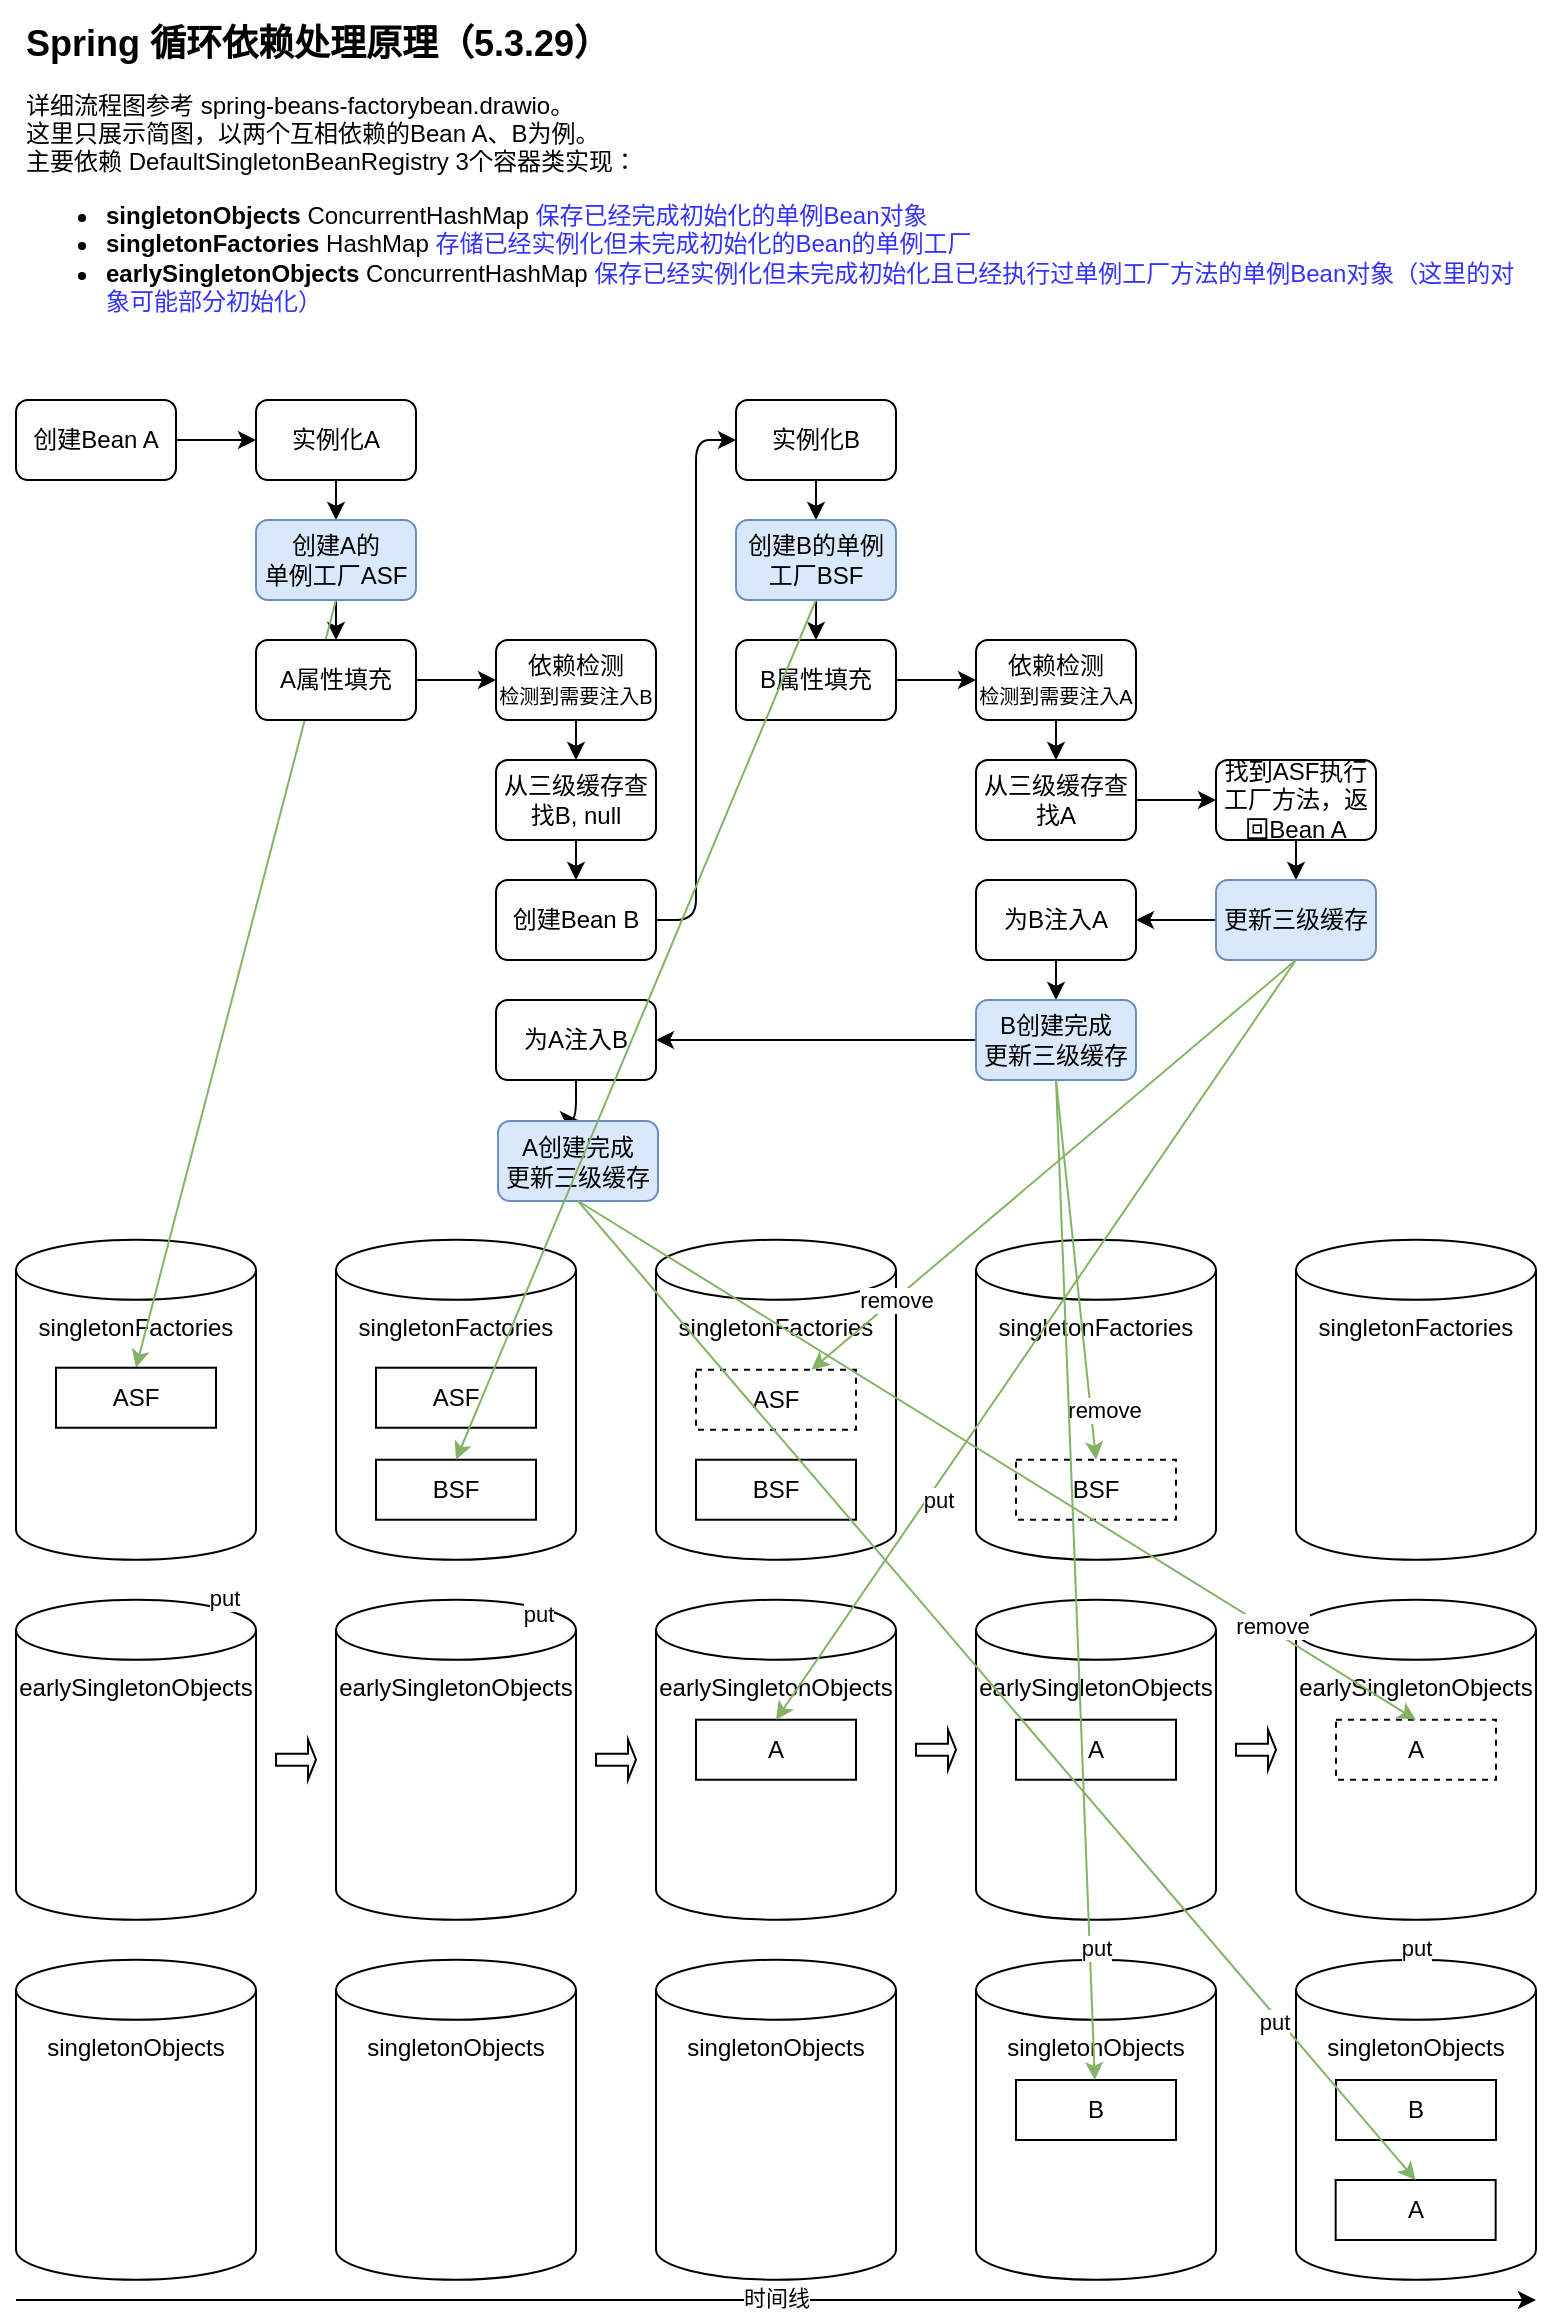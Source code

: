 <mxfile version="21.6.5" type="device" pages="2">
  <diagram name="循环依赖处理原理" id="ZA-0y_XZk4hWrc7h9rm8">
    <mxGraphModel dx="969" dy="717" grid="1" gridSize="10" guides="1" tooltips="1" connect="1" arrows="1" fold="1" page="1" pageScale="1" pageWidth="827" pageHeight="1169" math="0" shadow="0">
      <root>
        <mxCell id="0" />
        <mxCell id="1" parent="0" />
        <mxCell id="ZLpMu23OfMadZJbOaRVS-77" value="singletonFactories" style="shape=cylinder3;whiteSpace=wrap;html=1;boundedLbl=1;backgroundOutline=1;size=15;verticalAlign=top;" vertex="1" parent="1">
          <mxGeometry x="520" y="619.87" width="120" height="160" as="geometry" />
        </mxCell>
        <mxCell id="ZLpMu23OfMadZJbOaRVS-1" value="&lt;h1 style=&quot;font-size: 18px&quot;&gt;&lt;font style=&quot;font-size: 18px&quot;&gt;Spring 循环依赖处理原理（5.3.29）&lt;/font&gt;&lt;/h1&gt;&lt;div&gt;详细流程图参考 spring-beans-factorybean.drawio。&lt;/div&gt;&lt;div&gt;这里只展示简图，以两个互相依赖的Bean A、B为例。&lt;/div&gt;&lt;div&gt;主要依赖 DefaultSingletonBeanRegistry 3个容器类实现：&lt;/div&gt;&lt;div&gt;&lt;ul&gt;&lt;li&gt;&lt;b&gt;singletonObjects&lt;/b&gt;&amp;nbsp;ConcurrentHashMap&amp;nbsp;&lt;font color=&quot;#3333ff&quot;&gt;保存已经完成初始化的单例Bean对象&lt;/font&gt;&lt;br&gt;&lt;/li&gt;&lt;li&gt;&lt;b&gt;singletonFactories&lt;/b&gt; HashMap&lt;font color=&quot;#3333ff&quot;&gt;&amp;nbsp;存储已经实例化但未完成初始化的Bean的单例工厂&lt;/font&gt;&lt;br&gt;&lt;/li&gt;&lt;li&gt;&lt;b&gt;earlySingletonObjects&lt;/b&gt;&amp;nbsp;ConcurrentHashMap &lt;font color=&quot;#3333ff&quot;&gt;保存已经实例化但未完成初始化且已经执行过单例工厂方法的单例Bean对象（这里的对象可能部分初始化）&lt;/font&gt;&lt;/li&gt;&lt;/ul&gt;&lt;/div&gt;&lt;p&gt;&lt;/p&gt;" style="text;html=1;strokeColor=none;fillColor=none;spacing=5;spacingTop=-20;whiteSpace=wrap;overflow=hidden;rounded=0;" vertex="1" parent="1">
          <mxGeometry x="40" y="10" width="760" height="150" as="geometry" />
        </mxCell>
        <mxCell id="ZLpMu23OfMadZJbOaRVS-8" value="singletonObjects" style="shape=cylinder3;whiteSpace=wrap;html=1;boundedLbl=1;backgroundOutline=1;size=15;verticalAlign=top;" vertex="1" parent="1">
          <mxGeometry x="40" y="979.87" width="120" height="160" as="geometry" />
        </mxCell>
        <mxCell id="ZLpMu23OfMadZJbOaRVS-9" value="singletonFactories" style="shape=cylinder3;whiteSpace=wrap;html=1;boundedLbl=1;backgroundOutline=1;size=15;verticalAlign=top;" vertex="1" parent="1">
          <mxGeometry x="40" y="619.87" width="120" height="160" as="geometry" />
        </mxCell>
        <mxCell id="ZLpMu23OfMadZJbOaRVS-10" value="earlySingletonObjects" style="shape=cylinder3;whiteSpace=wrap;html=1;boundedLbl=1;backgroundOutline=1;size=15;verticalAlign=top;" vertex="1" parent="1">
          <mxGeometry x="40" y="799.87" width="120" height="160" as="geometry" />
        </mxCell>
        <mxCell id="ZLpMu23OfMadZJbOaRVS-13" value="" style="edgeStyle=orthogonalEdgeStyle;rounded=1;orthogonalLoop=1;jettySize=auto;html=1;" edge="1" parent="1" source="ZLpMu23OfMadZJbOaRVS-11" target="ZLpMu23OfMadZJbOaRVS-12">
          <mxGeometry relative="1" as="geometry" />
        </mxCell>
        <mxCell id="ZLpMu23OfMadZJbOaRVS-11" value="创建Bean A" style="rounded=1;whiteSpace=wrap;html=1;" vertex="1" parent="1">
          <mxGeometry x="40" y="200" width="80" height="40" as="geometry" />
        </mxCell>
        <mxCell id="ZLpMu23OfMadZJbOaRVS-15" value="" style="edgeStyle=orthogonalEdgeStyle;rounded=1;orthogonalLoop=1;jettySize=auto;html=1;" edge="1" parent="1" source="ZLpMu23OfMadZJbOaRVS-12" target="ZLpMu23OfMadZJbOaRVS-14">
          <mxGeometry relative="1" as="geometry" />
        </mxCell>
        <mxCell id="ZLpMu23OfMadZJbOaRVS-12" value="实例化A" style="rounded=1;whiteSpace=wrap;html=1;" vertex="1" parent="1">
          <mxGeometry x="160" y="200" width="80" height="40" as="geometry" />
        </mxCell>
        <mxCell id="ZLpMu23OfMadZJbOaRVS-19" value="" style="edgeStyle=orthogonalEdgeStyle;rounded=1;orthogonalLoop=1;jettySize=auto;html=1;" edge="1" parent="1" source="ZLpMu23OfMadZJbOaRVS-14" target="ZLpMu23OfMadZJbOaRVS-18">
          <mxGeometry relative="1" as="geometry" />
        </mxCell>
        <mxCell id="ZLpMu23OfMadZJbOaRVS-47" style="rounded=1;orthogonalLoop=1;jettySize=auto;html=1;exitX=0.5;exitY=1;exitDx=0;exitDy=0;entryX=0.5;entryY=0;entryDx=0;entryDy=0;fillColor=#d5e8d4;strokeColor=#82b366;" edge="1" parent="1" source="ZLpMu23OfMadZJbOaRVS-14" target="ZLpMu23OfMadZJbOaRVS-17">
          <mxGeometry relative="1" as="geometry" />
        </mxCell>
        <mxCell id="ZLpMu23OfMadZJbOaRVS-69" value="put" style="edgeLabel;html=1;align=center;verticalAlign=middle;resizable=0;points=[];" vertex="1" connectable="0" parent="ZLpMu23OfMadZJbOaRVS-47">
          <mxGeometry x="-0.647" relative="1" as="geometry">
            <mxPoint x="-39" y="431" as="offset" />
          </mxGeometry>
        </mxCell>
        <mxCell id="ZLpMu23OfMadZJbOaRVS-14" value="创建A的&lt;br&gt;单例工厂ASF" style="rounded=1;whiteSpace=wrap;html=1;fillColor=#dae8fc;strokeColor=#6c8ebf;" vertex="1" parent="1">
          <mxGeometry x="160" y="260" width="80" height="40" as="geometry" />
        </mxCell>
        <mxCell id="ZLpMu23OfMadZJbOaRVS-17" value="ASF" style="rounded=0;whiteSpace=wrap;html=1;" vertex="1" parent="1">
          <mxGeometry x="60" y="683.87" width="80" height="30" as="geometry" />
        </mxCell>
        <mxCell id="ZLpMu23OfMadZJbOaRVS-21" style="edgeStyle=orthogonalEdgeStyle;rounded=1;orthogonalLoop=1;jettySize=auto;html=1;exitX=1;exitY=0.5;exitDx=0;exitDy=0;" edge="1" parent="1" source="ZLpMu23OfMadZJbOaRVS-18" target="ZLpMu23OfMadZJbOaRVS-20">
          <mxGeometry relative="1" as="geometry" />
        </mxCell>
        <mxCell id="ZLpMu23OfMadZJbOaRVS-18" value="A属性填充" style="rounded=1;whiteSpace=wrap;html=1;" vertex="1" parent="1">
          <mxGeometry x="160" y="320" width="80" height="40" as="geometry" />
        </mxCell>
        <mxCell id="ZLpMu23OfMadZJbOaRVS-39" style="edgeStyle=orthogonalEdgeStyle;rounded=1;orthogonalLoop=1;jettySize=auto;html=1;exitX=0.5;exitY=1;exitDx=0;exitDy=0;entryX=0.5;entryY=0;entryDx=0;entryDy=0;" edge="1" parent="1" source="ZLpMu23OfMadZJbOaRVS-20" target="ZLpMu23OfMadZJbOaRVS-38">
          <mxGeometry relative="1" as="geometry" />
        </mxCell>
        <mxCell id="ZLpMu23OfMadZJbOaRVS-20" value="依赖检测&lt;br&gt;&lt;font style=&quot;font-size: 10px;&quot;&gt;检测到需要注入B&lt;/font&gt;" style="rounded=1;whiteSpace=wrap;html=1;" vertex="1" parent="1">
          <mxGeometry x="280" y="320" width="80" height="40" as="geometry" />
        </mxCell>
        <mxCell id="ZLpMu23OfMadZJbOaRVS-31" style="edgeStyle=orthogonalEdgeStyle;rounded=1;orthogonalLoop=1;jettySize=auto;html=1;exitX=1;exitY=0.5;exitDx=0;exitDy=0;" edge="1" parent="1" source="ZLpMu23OfMadZJbOaRVS-22" target="ZLpMu23OfMadZJbOaRVS-27">
          <mxGeometry relative="1" as="geometry">
            <Array as="points">
              <mxPoint x="380" y="460" />
              <mxPoint x="380" y="220" />
            </Array>
          </mxGeometry>
        </mxCell>
        <mxCell id="ZLpMu23OfMadZJbOaRVS-22" value="创建Bean B" style="rounded=1;whiteSpace=wrap;html=1;" vertex="1" parent="1">
          <mxGeometry x="280" y="440" width="80" height="40" as="geometry" />
        </mxCell>
        <mxCell id="ZLpMu23OfMadZJbOaRVS-98" style="edgeStyle=orthogonalEdgeStyle;rounded=1;orthogonalLoop=1;jettySize=auto;html=1;exitX=0.5;exitY=1;exitDx=0;exitDy=0;" edge="1" parent="1" source="ZLpMu23OfMadZJbOaRVS-24" target="ZLpMu23OfMadZJbOaRVS-91">
          <mxGeometry relative="1" as="geometry" />
        </mxCell>
        <mxCell id="ZLpMu23OfMadZJbOaRVS-24" value="为A注入B" style="rounded=1;whiteSpace=wrap;html=1;" vertex="1" parent="1">
          <mxGeometry x="280" y="500" width="80" height="40" as="geometry" />
        </mxCell>
        <mxCell id="ZLpMu23OfMadZJbOaRVS-26" value="" style="edgeStyle=orthogonalEdgeStyle;rounded=1;orthogonalLoop=1;jettySize=auto;html=1;" edge="1" parent="1" source="ZLpMu23OfMadZJbOaRVS-27" target="ZLpMu23OfMadZJbOaRVS-29">
          <mxGeometry relative="1" as="geometry" />
        </mxCell>
        <mxCell id="ZLpMu23OfMadZJbOaRVS-27" value="实例化B" style="rounded=1;whiteSpace=wrap;html=1;" vertex="1" parent="1">
          <mxGeometry x="400" y="200" width="80" height="40" as="geometry" />
        </mxCell>
        <mxCell id="ZLpMu23OfMadZJbOaRVS-28" value="" style="edgeStyle=orthogonalEdgeStyle;rounded=1;orthogonalLoop=1;jettySize=auto;html=1;" edge="1" parent="1" source="ZLpMu23OfMadZJbOaRVS-29" target="ZLpMu23OfMadZJbOaRVS-30">
          <mxGeometry relative="1" as="geometry" />
        </mxCell>
        <mxCell id="ZLpMu23OfMadZJbOaRVS-29" value="创建B的单例工厂BSF" style="rounded=1;whiteSpace=wrap;html=1;fillColor=#dae8fc;strokeColor=#6c8ebf;" vertex="1" parent="1">
          <mxGeometry x="400" y="260" width="80" height="40" as="geometry" />
        </mxCell>
        <mxCell id="ZLpMu23OfMadZJbOaRVS-37" style="edgeStyle=orthogonalEdgeStyle;rounded=1;orthogonalLoop=1;jettySize=auto;html=1;exitX=1;exitY=0.5;exitDx=0;exitDy=0;" edge="1" parent="1" source="ZLpMu23OfMadZJbOaRVS-30" target="ZLpMu23OfMadZJbOaRVS-33">
          <mxGeometry relative="1" as="geometry" />
        </mxCell>
        <mxCell id="ZLpMu23OfMadZJbOaRVS-30" value="B属性填充" style="rounded=1;whiteSpace=wrap;html=1;" vertex="1" parent="1">
          <mxGeometry x="400" y="320" width="80" height="40" as="geometry" />
        </mxCell>
        <mxCell id="ZLpMu23OfMadZJbOaRVS-32" value="" style="edgeStyle=orthogonalEdgeStyle;rounded=1;orthogonalLoop=1;jettySize=auto;html=1;" edge="1" parent="1" source="ZLpMu23OfMadZJbOaRVS-33" target="ZLpMu23OfMadZJbOaRVS-35">
          <mxGeometry relative="1" as="geometry" />
        </mxCell>
        <mxCell id="ZLpMu23OfMadZJbOaRVS-33" value="依赖检测&lt;br&gt;&lt;font style=&quot;font-size: 10px;&quot;&gt;检测到需要注入A&lt;/font&gt;" style="rounded=1;whiteSpace=wrap;html=1;" vertex="1" parent="1">
          <mxGeometry x="520" y="320" width="80" height="40" as="geometry" />
        </mxCell>
        <mxCell id="ZLpMu23OfMadZJbOaRVS-62" value="" style="edgeStyle=orthogonalEdgeStyle;rounded=1;orthogonalLoop=1;jettySize=auto;html=1;" edge="1" parent="1" source="ZLpMu23OfMadZJbOaRVS-35" target="ZLpMu23OfMadZJbOaRVS-61">
          <mxGeometry relative="1" as="geometry" />
        </mxCell>
        <mxCell id="ZLpMu23OfMadZJbOaRVS-35" value="从三级缓存查找A" style="rounded=1;whiteSpace=wrap;html=1;" vertex="1" parent="1">
          <mxGeometry x="520" y="380" width="80" height="40" as="geometry" />
        </mxCell>
        <mxCell id="ZLpMu23OfMadZJbOaRVS-75" value="" style="edgeStyle=orthogonalEdgeStyle;rounded=1;orthogonalLoop=1;jettySize=auto;html=1;" edge="1" parent="1" source="ZLpMu23OfMadZJbOaRVS-36" target="ZLpMu23OfMadZJbOaRVS-74">
          <mxGeometry relative="1" as="geometry" />
        </mxCell>
        <mxCell id="ZLpMu23OfMadZJbOaRVS-36" value="为B注入A" style="rounded=1;whiteSpace=wrap;html=1;" vertex="1" parent="1">
          <mxGeometry x="520" y="440" width="80" height="40" as="geometry" />
        </mxCell>
        <mxCell id="ZLpMu23OfMadZJbOaRVS-40" style="edgeStyle=orthogonalEdgeStyle;rounded=1;orthogonalLoop=1;jettySize=auto;html=1;exitX=0.5;exitY=1;exitDx=0;exitDy=0;" edge="1" parent="1" source="ZLpMu23OfMadZJbOaRVS-38" target="ZLpMu23OfMadZJbOaRVS-22">
          <mxGeometry relative="1" as="geometry" />
        </mxCell>
        <mxCell id="ZLpMu23OfMadZJbOaRVS-38" value="从三级缓存查找B, null" style="rounded=1;whiteSpace=wrap;html=1;" vertex="1" parent="1">
          <mxGeometry x="280" y="380" width="80" height="40" as="geometry" />
        </mxCell>
        <mxCell id="ZLpMu23OfMadZJbOaRVS-48" value="singletonObjects" style="shape=cylinder3;whiteSpace=wrap;html=1;boundedLbl=1;backgroundOutline=1;size=15;verticalAlign=top;" vertex="1" parent="1">
          <mxGeometry x="200" y="979.87" width="120" height="160" as="geometry" />
        </mxCell>
        <mxCell id="ZLpMu23OfMadZJbOaRVS-49" value="singletonFactories" style="shape=cylinder3;whiteSpace=wrap;html=1;boundedLbl=1;backgroundOutline=1;size=15;verticalAlign=top;" vertex="1" parent="1">
          <mxGeometry x="200" y="619.87" width="120" height="160" as="geometry" />
        </mxCell>
        <mxCell id="ZLpMu23OfMadZJbOaRVS-50" value="earlySingletonObjects" style="shape=cylinder3;whiteSpace=wrap;html=1;boundedLbl=1;backgroundOutline=1;size=15;verticalAlign=top;" vertex="1" parent="1">
          <mxGeometry x="200" y="799.87" width="120" height="160" as="geometry" />
        </mxCell>
        <mxCell id="ZLpMu23OfMadZJbOaRVS-51" value="ASF" style="rounded=0;whiteSpace=wrap;html=1;" vertex="1" parent="1">
          <mxGeometry x="220" y="683.87" width="80" height="30" as="geometry" />
        </mxCell>
        <mxCell id="ZLpMu23OfMadZJbOaRVS-52" value="BSF" style="rounded=0;whiteSpace=wrap;html=1;" vertex="1" parent="1">
          <mxGeometry x="220" y="729.87" width="80" height="30" as="geometry" />
        </mxCell>
        <mxCell id="ZLpMu23OfMadZJbOaRVS-54" value="singletonObjects" style="shape=cylinder3;whiteSpace=wrap;html=1;boundedLbl=1;backgroundOutline=1;size=15;verticalAlign=top;" vertex="1" parent="1">
          <mxGeometry x="360" y="979.87" width="120" height="160" as="geometry" />
        </mxCell>
        <mxCell id="ZLpMu23OfMadZJbOaRVS-55" value="singletonFactories" style="shape=cylinder3;whiteSpace=wrap;html=1;boundedLbl=1;backgroundOutline=1;size=15;verticalAlign=top;" vertex="1" parent="1">
          <mxGeometry x="360" y="619.87" width="120" height="160" as="geometry" />
        </mxCell>
        <mxCell id="ZLpMu23OfMadZJbOaRVS-56" value="earlySingletonObjects" style="shape=cylinder3;whiteSpace=wrap;html=1;boundedLbl=1;backgroundOutline=1;size=15;verticalAlign=top;" vertex="1" parent="1">
          <mxGeometry x="360" y="799.87" width="120" height="160" as="geometry" />
        </mxCell>
        <mxCell id="ZLpMu23OfMadZJbOaRVS-58" value="BSF" style="rounded=0;whiteSpace=wrap;html=1;" vertex="1" parent="1">
          <mxGeometry x="380" y="729.87" width="80" height="30" as="geometry" />
        </mxCell>
        <mxCell id="ZLpMu23OfMadZJbOaRVS-59" value="A" style="rounded=0;whiteSpace=wrap;html=1;" vertex="1" parent="1">
          <mxGeometry x="380" y="859.87" width="80" height="30" as="geometry" />
        </mxCell>
        <mxCell id="ZLpMu23OfMadZJbOaRVS-64" value="" style="edgeStyle=orthogonalEdgeStyle;rounded=1;orthogonalLoop=1;jettySize=auto;html=1;" edge="1" parent="1" source="ZLpMu23OfMadZJbOaRVS-61" target="ZLpMu23OfMadZJbOaRVS-63">
          <mxGeometry relative="1" as="geometry" />
        </mxCell>
        <mxCell id="ZLpMu23OfMadZJbOaRVS-61" value="找到ASF执行工厂方法，返回Bean A" style="rounded=1;whiteSpace=wrap;html=1;" vertex="1" parent="1">
          <mxGeometry x="640" y="380" width="80" height="40" as="geometry" />
        </mxCell>
        <mxCell id="ZLpMu23OfMadZJbOaRVS-68" style="rounded=1;orthogonalLoop=1;jettySize=auto;html=1;exitX=0.5;exitY=1;exitDx=0;exitDy=0;fillColor=#d5e8d4;strokeColor=#82b366;" edge="1" parent="1" source="ZLpMu23OfMadZJbOaRVS-63" target="ZLpMu23OfMadZJbOaRVS-67">
          <mxGeometry relative="1" as="geometry" />
        </mxCell>
        <mxCell id="ZLpMu23OfMadZJbOaRVS-71" value="remove" style="edgeLabel;html=1;align=center;verticalAlign=middle;resizable=0;points=[];" vertex="1" connectable="0" parent="ZLpMu23OfMadZJbOaRVS-68">
          <mxGeometry x="0.631" y="-1" relative="1" as="geometry">
            <mxPoint x="-2" y="4" as="offset" />
          </mxGeometry>
        </mxCell>
        <mxCell id="ZLpMu23OfMadZJbOaRVS-73" style="edgeStyle=orthogonalEdgeStyle;rounded=1;orthogonalLoop=1;jettySize=auto;html=1;exitX=0;exitY=0.5;exitDx=0;exitDy=0;entryX=1;entryY=0.5;entryDx=0;entryDy=0;" edge="1" parent="1" source="ZLpMu23OfMadZJbOaRVS-63" target="ZLpMu23OfMadZJbOaRVS-36">
          <mxGeometry relative="1" as="geometry" />
        </mxCell>
        <mxCell id="ZLpMu23OfMadZJbOaRVS-63" value="更新三级缓存" style="rounded=1;whiteSpace=wrap;html=1;fillColor=#dae8fc;strokeColor=#6c8ebf;" vertex="1" parent="1">
          <mxGeometry x="640" y="440" width="80" height="40" as="geometry" />
        </mxCell>
        <mxCell id="ZLpMu23OfMadZJbOaRVS-67" value="ASF" style="rounded=0;whiteSpace=wrap;html=1;dashed=1;" vertex="1" parent="1">
          <mxGeometry x="380" y="684.87" width="80" height="30" as="geometry" />
        </mxCell>
        <mxCell id="ZLpMu23OfMadZJbOaRVS-87" style="rounded=1;orthogonalLoop=1;jettySize=auto;html=1;exitX=0.5;exitY=1;exitDx=0;exitDy=0;entryX=0.5;entryY=0;entryDx=0;entryDy=0;fillColor=#d5e8d4;strokeColor=#82b366;" edge="1" parent="1" source="ZLpMu23OfMadZJbOaRVS-74" target="ZLpMu23OfMadZJbOaRVS-79">
          <mxGeometry relative="1" as="geometry" />
        </mxCell>
        <mxCell id="ZLpMu23OfMadZJbOaRVS-89" value="remove" style="edgeLabel;html=1;align=center;verticalAlign=middle;resizable=0;points=[];" vertex="1" connectable="0" parent="ZLpMu23OfMadZJbOaRVS-87">
          <mxGeometry x="0.745" y="6" relative="1" as="geometry">
            <mxPoint as="offset" />
          </mxGeometry>
        </mxCell>
        <mxCell id="ZLpMu23OfMadZJbOaRVS-90" style="edgeStyle=orthogonalEdgeStyle;rounded=1;orthogonalLoop=1;jettySize=auto;html=1;exitX=0;exitY=0.5;exitDx=0;exitDy=0;entryX=1;entryY=0.5;entryDx=0;entryDy=0;" edge="1" parent="1" source="ZLpMu23OfMadZJbOaRVS-74" target="ZLpMu23OfMadZJbOaRVS-24">
          <mxGeometry relative="1" as="geometry" />
        </mxCell>
        <mxCell id="ZLpMu23OfMadZJbOaRVS-74" value="B创建完成&lt;br&gt;更新三级缓存" style="rounded=1;whiteSpace=wrap;html=1;fillColor=#dae8fc;strokeColor=#6c8ebf;" vertex="1" parent="1">
          <mxGeometry x="520" y="500" width="80" height="40" as="geometry" />
        </mxCell>
        <mxCell id="ZLpMu23OfMadZJbOaRVS-76" value="singletonObjects" style="shape=cylinder3;whiteSpace=wrap;html=1;boundedLbl=1;backgroundOutline=1;size=15;verticalAlign=top;" vertex="1" parent="1">
          <mxGeometry x="520" y="979.87" width="120" height="160" as="geometry" />
        </mxCell>
        <mxCell id="ZLpMu23OfMadZJbOaRVS-78" value="earlySingletonObjects" style="shape=cylinder3;whiteSpace=wrap;html=1;boundedLbl=1;backgroundOutline=1;size=15;verticalAlign=top;" vertex="1" parent="1">
          <mxGeometry x="520" y="799.87" width="120" height="160" as="geometry" />
        </mxCell>
        <mxCell id="ZLpMu23OfMadZJbOaRVS-79" value="BSF" style="rounded=0;whiteSpace=wrap;html=1;dashed=1;" vertex="1" parent="1">
          <mxGeometry x="540" y="729.87" width="80" height="30" as="geometry" />
        </mxCell>
        <mxCell id="ZLpMu23OfMadZJbOaRVS-80" value="A" style="rounded=0;whiteSpace=wrap;html=1;" vertex="1" parent="1">
          <mxGeometry x="540" y="859.87" width="80" height="30" as="geometry" />
        </mxCell>
        <mxCell id="ZLpMu23OfMadZJbOaRVS-66" style="rounded=1;orthogonalLoop=1;jettySize=auto;html=1;exitX=0.5;exitY=1;exitDx=0;exitDy=0;entryX=0.5;entryY=0;entryDx=0;entryDy=0;fillColor=#d5e8d4;strokeColor=#82b366;" edge="1" parent="1" source="ZLpMu23OfMadZJbOaRVS-63" target="ZLpMu23OfMadZJbOaRVS-59">
          <mxGeometry relative="1" as="geometry" />
        </mxCell>
        <mxCell id="ZLpMu23OfMadZJbOaRVS-72" value="put" style="edgeLabel;html=1;align=center;verticalAlign=middle;resizable=0;points=[];" vertex="1" connectable="0" parent="ZLpMu23OfMadZJbOaRVS-66">
          <mxGeometry x="0.176" y="2" relative="1" as="geometry">
            <mxPoint x="-28" y="45" as="offset" />
          </mxGeometry>
        </mxCell>
        <mxCell id="ZLpMu23OfMadZJbOaRVS-82" value="" style="endArrow=classic;html=1;rounded=1;" edge="1" parent="1">
          <mxGeometry width="50" height="50" relative="1" as="geometry">
            <mxPoint x="40" y="1150" as="sourcePoint" />
            <mxPoint x="800" y="1150" as="targetPoint" />
          </mxGeometry>
        </mxCell>
        <mxCell id="ZLpMu23OfMadZJbOaRVS-83" value="时间线" style="edgeLabel;html=1;align=center;verticalAlign=middle;resizable=0;points=[];" vertex="1" connectable="0" parent="ZLpMu23OfMadZJbOaRVS-82">
          <mxGeometry x="0.032" y="1" relative="1" as="geometry">
            <mxPoint x="-12" as="offset" />
          </mxGeometry>
        </mxCell>
        <mxCell id="ZLpMu23OfMadZJbOaRVS-84" value="B" style="rounded=0;whiteSpace=wrap;html=1;" vertex="1" parent="1">
          <mxGeometry x="540" y="1040" width="80" height="30" as="geometry" />
        </mxCell>
        <mxCell id="ZLpMu23OfMadZJbOaRVS-85" style="rounded=1;orthogonalLoop=1;jettySize=auto;html=1;exitX=0.5;exitY=1;exitDx=0;exitDy=0;fillColor=#d5e8d4;strokeColor=#82b366;" edge="1" parent="1" source="ZLpMu23OfMadZJbOaRVS-74" target="ZLpMu23OfMadZJbOaRVS-84">
          <mxGeometry relative="1" as="geometry" />
        </mxCell>
        <mxCell id="ZLpMu23OfMadZJbOaRVS-86" value="put" style="edgeLabel;html=1;align=center;verticalAlign=middle;resizable=0;points=[];" vertex="1" connectable="0" parent="ZLpMu23OfMadZJbOaRVS-85">
          <mxGeometry x="0.735" y="3" relative="1" as="geometry">
            <mxPoint as="offset" />
          </mxGeometry>
        </mxCell>
        <mxCell id="ZLpMu23OfMadZJbOaRVS-91" value="A创建完成&lt;br&gt;更新三级缓存" style="rounded=1;whiteSpace=wrap;html=1;fillColor=#dae8fc;strokeColor=#6c8ebf;" vertex="1" parent="1">
          <mxGeometry x="281" y="560.5" width="80" height="40" as="geometry" />
        </mxCell>
        <mxCell id="ZLpMu23OfMadZJbOaRVS-53" style="rounded=1;orthogonalLoop=1;jettySize=auto;html=1;exitX=0.5;exitY=1;exitDx=0;exitDy=0;entryX=0.5;entryY=0;entryDx=0;entryDy=0;fillColor=#d5e8d4;strokeColor=#82b366;" edge="1" parent="1" source="ZLpMu23OfMadZJbOaRVS-29" target="ZLpMu23OfMadZJbOaRVS-52">
          <mxGeometry relative="1" as="geometry" />
        </mxCell>
        <mxCell id="ZLpMu23OfMadZJbOaRVS-70" value="put" style="edgeLabel;html=1;align=center;verticalAlign=middle;resizable=0;points=[];" vertex="1" connectable="0" parent="ZLpMu23OfMadZJbOaRVS-53">
          <mxGeometry x="-0.754" y="2" relative="1" as="geometry">
            <mxPoint x="-119" y="453" as="offset" />
          </mxGeometry>
        </mxCell>
        <mxCell id="ZLpMu23OfMadZJbOaRVS-99" value="singletonFactories" style="shape=cylinder3;whiteSpace=wrap;html=1;boundedLbl=1;backgroundOutline=1;size=15;verticalAlign=top;" vertex="1" parent="1">
          <mxGeometry x="680" y="619.87" width="120" height="160" as="geometry" />
        </mxCell>
        <mxCell id="ZLpMu23OfMadZJbOaRVS-101" value="singletonObjects" style="shape=cylinder3;whiteSpace=wrap;html=1;boundedLbl=1;backgroundOutline=1;size=15;verticalAlign=top;" vertex="1" parent="1">
          <mxGeometry x="680" y="979.87" width="120" height="160" as="geometry" />
        </mxCell>
        <mxCell id="ZLpMu23OfMadZJbOaRVS-102" value="earlySingletonObjects" style="shape=cylinder3;whiteSpace=wrap;html=1;boundedLbl=1;backgroundOutline=1;size=15;verticalAlign=top;" vertex="1" parent="1">
          <mxGeometry x="680" y="799.87" width="120" height="160" as="geometry" />
        </mxCell>
        <mxCell id="ZLpMu23OfMadZJbOaRVS-104" value="A" style="rounded=0;whiteSpace=wrap;html=1;dashed=1;" vertex="1" parent="1">
          <mxGeometry x="700" y="859.87" width="80" height="30" as="geometry" />
        </mxCell>
        <mxCell id="ZLpMu23OfMadZJbOaRVS-105" value="B" style="rounded=0;whiteSpace=wrap;html=1;" vertex="1" parent="1">
          <mxGeometry x="700" y="1040" width="80" height="30" as="geometry" />
        </mxCell>
        <mxCell id="ZLpMu23OfMadZJbOaRVS-106" value="put" style="edgeLabel;html=1;align=center;verticalAlign=middle;resizable=0;points=[];" vertex="1" connectable="0" parent="1">
          <mxGeometry x="739.83" y="973.307" as="geometry" />
        </mxCell>
        <mxCell id="ZLpMu23OfMadZJbOaRVS-109" value="A" style="rounded=0;whiteSpace=wrap;html=1;" vertex="1" parent="1">
          <mxGeometry x="699.83" y="1090" width="80" height="30" as="geometry" />
        </mxCell>
        <mxCell id="ZLpMu23OfMadZJbOaRVS-107" style="rounded=1;orthogonalLoop=1;jettySize=auto;html=1;exitX=0.5;exitY=1;exitDx=0;exitDy=0;entryX=0.5;entryY=0;entryDx=0;entryDy=0;fillColor=#d5e8d4;strokeColor=#82b366;" edge="1" parent="1" source="ZLpMu23OfMadZJbOaRVS-91" target="ZLpMu23OfMadZJbOaRVS-104">
          <mxGeometry relative="1" as="geometry" />
        </mxCell>
        <mxCell id="ZLpMu23OfMadZJbOaRVS-110" value="remove" style="edgeLabel;html=1;align=center;verticalAlign=middle;resizable=0;points=[];" vertex="1" connectable="0" parent="ZLpMu23OfMadZJbOaRVS-107">
          <mxGeometry x="0.647" y="2" relative="1" as="geometry">
            <mxPoint as="offset" />
          </mxGeometry>
        </mxCell>
        <mxCell id="ZLpMu23OfMadZJbOaRVS-108" style="rounded=1;orthogonalLoop=1;jettySize=auto;html=1;exitX=0.5;exitY=1;exitDx=0;exitDy=0;entryX=0.5;entryY=0;entryDx=0;entryDy=0;fillColor=#d5e8d4;strokeColor=#82b366;" edge="1" parent="1" source="ZLpMu23OfMadZJbOaRVS-91" target="ZLpMu23OfMadZJbOaRVS-109">
          <mxGeometry relative="1" as="geometry">
            <mxPoint x="650" y="1090" as="targetPoint" />
          </mxGeometry>
        </mxCell>
        <mxCell id="ZLpMu23OfMadZJbOaRVS-111" value="put" style="edgeLabel;html=1;align=center;verticalAlign=middle;resizable=0;points=[];" vertex="1" connectable="0" parent="ZLpMu23OfMadZJbOaRVS-108">
          <mxGeometry x="0.67" y="-3" relative="1" as="geometry">
            <mxPoint as="offset" />
          </mxGeometry>
        </mxCell>
        <mxCell id="ZLpMu23OfMadZJbOaRVS-114" value="" style="shape=singleArrow;whiteSpace=wrap;html=1;" vertex="1" parent="1">
          <mxGeometry x="170" y="869.87" width="20" height="20" as="geometry" />
        </mxCell>
        <mxCell id="ZLpMu23OfMadZJbOaRVS-117" value="" style="shape=singleArrow;whiteSpace=wrap;html=1;" vertex="1" parent="1">
          <mxGeometry x="330" y="869.87" width="20" height="20" as="geometry" />
        </mxCell>
        <mxCell id="ZLpMu23OfMadZJbOaRVS-118" value="" style="shape=singleArrow;whiteSpace=wrap;html=1;" vertex="1" parent="1">
          <mxGeometry x="490" y="864.87" width="20" height="20" as="geometry" />
        </mxCell>
        <mxCell id="ZLpMu23OfMadZJbOaRVS-119" value="" style="shape=singleArrow;whiteSpace=wrap;html=1;" vertex="1" parent="1">
          <mxGeometry x="650" y="864.87" width="20" height="20" as="geometry" />
        </mxCell>
      </root>
    </mxGraphModel>
  </diagram>
  <diagram id="nMQV8Scc-EsgiqMNC-Jz" name="第 2 页">
    <mxGraphModel dx="1114" dy="824" grid="1" gridSize="10" guides="1" tooltips="1" connect="1" arrows="1" fold="1" page="1" pageScale="1" pageWidth="827" pageHeight="1169" math="0" shadow="0">
      <root>
        <mxCell id="0" />
        <mxCell id="1" parent="0" />
        <mxCell id="mX7xvzQ9VLI6VGQTNR6g-86" value="singletonFactories" style="shape=cylinder3;whiteSpace=wrap;html=1;boundedLbl=1;backgroundOutline=1;size=15;verticalAlign=top;" vertex="1" parent="1">
          <mxGeometry x="520" y="459.87" width="120" height="160" as="geometry" />
        </mxCell>
        <mxCell id="mX7xvzQ9VLI6VGQTNR6g-87" value="singletonObjects" style="shape=cylinder3;whiteSpace=wrap;html=1;boundedLbl=1;backgroundOutline=1;size=15;verticalAlign=top;" vertex="1" parent="1">
          <mxGeometry x="40" y="819.87" width="120" height="160" as="geometry" />
        </mxCell>
        <mxCell id="mX7xvzQ9VLI6VGQTNR6g-88" value="singletonFactories" style="shape=cylinder3;whiteSpace=wrap;html=1;boundedLbl=1;backgroundOutline=1;size=15;verticalAlign=top;" vertex="1" parent="1">
          <mxGeometry x="40" y="459.87" width="120" height="160" as="geometry" />
        </mxCell>
        <mxCell id="mX7xvzQ9VLI6VGQTNR6g-89" value="earlySingletonObjects" style="shape=cylinder3;whiteSpace=wrap;html=1;boundedLbl=1;backgroundOutline=1;size=15;verticalAlign=top;" vertex="1" parent="1">
          <mxGeometry x="40" y="639.87" width="120" height="160" as="geometry" />
        </mxCell>
        <mxCell id="mX7xvzQ9VLI6VGQTNR6g-90" value="" style="edgeStyle=orthogonalEdgeStyle;rounded=1;orthogonalLoop=1;jettySize=auto;html=1;" edge="1" parent="1" source="mX7xvzQ9VLI6VGQTNR6g-91" target="mX7xvzQ9VLI6VGQTNR6g-93">
          <mxGeometry relative="1" as="geometry" />
        </mxCell>
        <mxCell id="mX7xvzQ9VLI6VGQTNR6g-91" value="创建Bean A" style="rounded=1;whiteSpace=wrap;html=1;" vertex="1" parent="1">
          <mxGeometry x="40" y="40" width="80" height="40" as="geometry" />
        </mxCell>
        <mxCell id="mX7xvzQ9VLI6VGQTNR6g-92" value="" style="edgeStyle=orthogonalEdgeStyle;rounded=1;orthogonalLoop=1;jettySize=auto;html=1;" edge="1" parent="1" source="mX7xvzQ9VLI6VGQTNR6g-93" target="mX7xvzQ9VLI6VGQTNR6g-97">
          <mxGeometry relative="1" as="geometry" />
        </mxCell>
        <mxCell id="mX7xvzQ9VLI6VGQTNR6g-93" value="实例化A" style="rounded=1;whiteSpace=wrap;html=1;" vertex="1" parent="1">
          <mxGeometry x="160" y="40" width="80" height="40" as="geometry" />
        </mxCell>
        <mxCell id="mX7xvzQ9VLI6VGQTNR6g-94" value="" style="edgeStyle=orthogonalEdgeStyle;rounded=1;orthogonalLoop=1;jettySize=auto;html=1;" edge="1" parent="1" source="mX7xvzQ9VLI6VGQTNR6g-97" target="mX7xvzQ9VLI6VGQTNR6g-100">
          <mxGeometry relative="1" as="geometry" />
        </mxCell>
        <mxCell id="mX7xvzQ9VLI6VGQTNR6g-95" style="rounded=1;orthogonalLoop=1;jettySize=auto;html=1;exitX=0.5;exitY=1;exitDx=0;exitDy=0;entryX=0.5;entryY=0;entryDx=0;entryDy=0;fillColor=#d5e8d4;strokeColor=#82b366;" edge="1" parent="1" source="mX7xvzQ9VLI6VGQTNR6g-97" target="mX7xvzQ9VLI6VGQTNR6g-98">
          <mxGeometry relative="1" as="geometry" />
        </mxCell>
        <mxCell id="mX7xvzQ9VLI6VGQTNR6g-96" value="put" style="edgeLabel;html=1;align=center;verticalAlign=middle;resizable=0;points=[];" vertex="1" connectable="0" parent="mX7xvzQ9VLI6VGQTNR6g-95">
          <mxGeometry x="-0.647" relative="1" as="geometry">
            <mxPoint x="-39" y="431" as="offset" />
          </mxGeometry>
        </mxCell>
        <mxCell id="mX7xvzQ9VLI6VGQTNR6g-97" value="创建A的&lt;br&gt;单例工厂ASF" style="rounded=1;whiteSpace=wrap;html=1;fillColor=#dae8fc;strokeColor=#6c8ebf;" vertex="1" parent="1">
          <mxGeometry x="160" y="100" width="80" height="40" as="geometry" />
        </mxCell>
        <mxCell id="mX7xvzQ9VLI6VGQTNR6g-98" value="ASF" style="rounded=0;whiteSpace=wrap;html=1;" vertex="1" parent="1">
          <mxGeometry x="60" y="523.87" width="80" height="30" as="geometry" />
        </mxCell>
        <mxCell id="mX7xvzQ9VLI6VGQTNR6g-99" style="edgeStyle=orthogonalEdgeStyle;rounded=1;orthogonalLoop=1;jettySize=auto;html=1;exitX=1;exitY=0.5;exitDx=0;exitDy=0;" edge="1" parent="1" source="mX7xvzQ9VLI6VGQTNR6g-100" target="mX7xvzQ9VLI6VGQTNR6g-102">
          <mxGeometry relative="1" as="geometry" />
        </mxCell>
        <mxCell id="mX7xvzQ9VLI6VGQTNR6g-100" value="A属性填充" style="rounded=1;whiteSpace=wrap;html=1;" vertex="1" parent="1">
          <mxGeometry x="160" y="160" width="80" height="40" as="geometry" />
        </mxCell>
        <mxCell id="mX7xvzQ9VLI6VGQTNR6g-101" style="edgeStyle=orthogonalEdgeStyle;rounded=1;orthogonalLoop=1;jettySize=auto;html=1;exitX=0.5;exitY=1;exitDx=0;exitDy=0;entryX=0.5;entryY=0;entryDx=0;entryDy=0;" edge="1" parent="1" source="mX7xvzQ9VLI6VGQTNR6g-102" target="mX7xvzQ9VLI6VGQTNR6g-120">
          <mxGeometry relative="1" as="geometry" />
        </mxCell>
        <mxCell id="mX7xvzQ9VLI6VGQTNR6g-102" value="依赖检测&lt;br&gt;&lt;font style=&quot;font-size: 10px;&quot;&gt;检测到需要注入B&lt;/font&gt;" style="rounded=1;whiteSpace=wrap;html=1;" vertex="1" parent="1">
          <mxGeometry x="280" y="160" width="80" height="40" as="geometry" />
        </mxCell>
        <mxCell id="mX7xvzQ9VLI6VGQTNR6g-103" style="edgeStyle=orthogonalEdgeStyle;rounded=1;orthogonalLoop=1;jettySize=auto;html=1;exitX=1;exitY=0.5;exitDx=0;exitDy=0;" edge="1" parent="1" source="mX7xvzQ9VLI6VGQTNR6g-104" target="mX7xvzQ9VLI6VGQTNR6g-108">
          <mxGeometry relative="1" as="geometry">
            <Array as="points">
              <mxPoint x="380" y="300" />
              <mxPoint x="380" y="60" />
            </Array>
          </mxGeometry>
        </mxCell>
        <mxCell id="mX7xvzQ9VLI6VGQTNR6g-104" value="创建Bean B" style="rounded=1;whiteSpace=wrap;html=1;" vertex="1" parent="1">
          <mxGeometry x="280" y="280" width="80" height="40" as="geometry" />
        </mxCell>
        <mxCell id="mX7xvzQ9VLI6VGQTNR6g-105" style="edgeStyle=orthogonalEdgeStyle;rounded=1;orthogonalLoop=1;jettySize=auto;html=1;exitX=0.5;exitY=1;exitDx=0;exitDy=0;" edge="1" parent="1" source="mX7xvzQ9VLI6VGQTNR6g-106" target="mX7xvzQ9VLI6VGQTNR6g-153">
          <mxGeometry relative="1" as="geometry" />
        </mxCell>
        <mxCell id="mX7xvzQ9VLI6VGQTNR6g-106" value="为A注入B" style="rounded=1;whiteSpace=wrap;html=1;" vertex="1" parent="1">
          <mxGeometry x="280" y="340" width="80" height="40" as="geometry" />
        </mxCell>
        <mxCell id="mX7xvzQ9VLI6VGQTNR6g-107" value="" style="edgeStyle=orthogonalEdgeStyle;rounded=1;orthogonalLoop=1;jettySize=auto;html=1;" edge="1" parent="1" source="mX7xvzQ9VLI6VGQTNR6g-108" target="mX7xvzQ9VLI6VGQTNR6g-110">
          <mxGeometry relative="1" as="geometry" />
        </mxCell>
        <mxCell id="mX7xvzQ9VLI6VGQTNR6g-108" value="实例化B" style="rounded=1;whiteSpace=wrap;html=1;" vertex="1" parent="1">
          <mxGeometry x="400" y="40" width="80" height="40" as="geometry" />
        </mxCell>
        <mxCell id="mX7xvzQ9VLI6VGQTNR6g-109" value="" style="edgeStyle=orthogonalEdgeStyle;rounded=1;orthogonalLoop=1;jettySize=auto;html=1;" edge="1" parent="1" source="mX7xvzQ9VLI6VGQTNR6g-110" target="mX7xvzQ9VLI6VGQTNR6g-112">
          <mxGeometry relative="1" as="geometry" />
        </mxCell>
        <mxCell id="mX7xvzQ9VLI6VGQTNR6g-110" value="创建B的单例工厂BSF" style="rounded=1;whiteSpace=wrap;html=1;fillColor=#dae8fc;strokeColor=#6c8ebf;" vertex="1" parent="1">
          <mxGeometry x="400" y="100" width="80" height="40" as="geometry" />
        </mxCell>
        <mxCell id="mX7xvzQ9VLI6VGQTNR6g-111" style="edgeStyle=orthogonalEdgeStyle;rounded=1;orthogonalLoop=1;jettySize=auto;html=1;exitX=1;exitY=0.5;exitDx=0;exitDy=0;" edge="1" parent="1" source="mX7xvzQ9VLI6VGQTNR6g-112" target="mX7xvzQ9VLI6VGQTNR6g-114">
          <mxGeometry relative="1" as="geometry" />
        </mxCell>
        <mxCell id="mX7xvzQ9VLI6VGQTNR6g-112" value="B属性填充" style="rounded=1;whiteSpace=wrap;html=1;" vertex="1" parent="1">
          <mxGeometry x="400" y="160" width="80" height="40" as="geometry" />
        </mxCell>
        <mxCell id="mX7xvzQ9VLI6VGQTNR6g-113" value="" style="edgeStyle=orthogonalEdgeStyle;rounded=1;orthogonalLoop=1;jettySize=auto;html=1;" edge="1" parent="1" source="mX7xvzQ9VLI6VGQTNR6g-114" target="mX7xvzQ9VLI6VGQTNR6g-116">
          <mxGeometry relative="1" as="geometry" />
        </mxCell>
        <mxCell id="mX7xvzQ9VLI6VGQTNR6g-114" value="依赖检测&lt;br&gt;&lt;font style=&quot;font-size: 10px;&quot;&gt;检测到需要注入A&lt;/font&gt;" style="rounded=1;whiteSpace=wrap;html=1;" vertex="1" parent="1">
          <mxGeometry x="520" y="160" width="80" height="40" as="geometry" />
        </mxCell>
        <mxCell id="mX7xvzQ9VLI6VGQTNR6g-115" value="" style="edgeStyle=orthogonalEdgeStyle;rounded=1;orthogonalLoop=1;jettySize=auto;html=1;" edge="1" parent="1" source="mX7xvzQ9VLI6VGQTNR6g-116" target="mX7xvzQ9VLI6VGQTNR6g-132">
          <mxGeometry relative="1" as="geometry" />
        </mxCell>
        <mxCell id="mX7xvzQ9VLI6VGQTNR6g-116" value="从三级缓存查找A" style="rounded=1;whiteSpace=wrap;html=1;" vertex="1" parent="1">
          <mxGeometry x="520" y="220" width="80" height="40" as="geometry" />
        </mxCell>
        <mxCell id="mX7xvzQ9VLI6VGQTNR6g-117" value="" style="edgeStyle=orthogonalEdgeStyle;rounded=1;orthogonalLoop=1;jettySize=auto;html=1;" edge="1" parent="1" source="mX7xvzQ9VLI6VGQTNR6g-118" target="mX7xvzQ9VLI6VGQTNR6g-141">
          <mxGeometry relative="1" as="geometry" />
        </mxCell>
        <mxCell id="mX7xvzQ9VLI6VGQTNR6g-118" value="为B注入A" style="rounded=1;whiteSpace=wrap;html=1;" vertex="1" parent="1">
          <mxGeometry x="520" y="280" width="80" height="40" as="geometry" />
        </mxCell>
        <mxCell id="mX7xvzQ9VLI6VGQTNR6g-119" style="edgeStyle=orthogonalEdgeStyle;rounded=1;orthogonalLoop=1;jettySize=auto;html=1;exitX=0.5;exitY=1;exitDx=0;exitDy=0;" edge="1" parent="1" source="mX7xvzQ9VLI6VGQTNR6g-120" target="mX7xvzQ9VLI6VGQTNR6g-104">
          <mxGeometry relative="1" as="geometry" />
        </mxCell>
        <mxCell id="mX7xvzQ9VLI6VGQTNR6g-120" value="从三级缓存查找B, null" style="rounded=1;whiteSpace=wrap;html=1;" vertex="1" parent="1">
          <mxGeometry x="280" y="220" width="80" height="40" as="geometry" />
        </mxCell>
        <mxCell id="mX7xvzQ9VLI6VGQTNR6g-121" value="singletonObjects" style="shape=cylinder3;whiteSpace=wrap;html=1;boundedLbl=1;backgroundOutline=1;size=15;verticalAlign=top;" vertex="1" parent="1">
          <mxGeometry x="200" y="819.87" width="120" height="160" as="geometry" />
        </mxCell>
        <mxCell id="mX7xvzQ9VLI6VGQTNR6g-122" value="singletonFactories" style="shape=cylinder3;whiteSpace=wrap;html=1;boundedLbl=1;backgroundOutline=1;size=15;verticalAlign=top;" vertex="1" parent="1">
          <mxGeometry x="200" y="459.87" width="120" height="160" as="geometry" />
        </mxCell>
        <mxCell id="mX7xvzQ9VLI6VGQTNR6g-123" value="earlySingletonObjects" style="shape=cylinder3;whiteSpace=wrap;html=1;boundedLbl=1;backgroundOutline=1;size=15;verticalAlign=top;" vertex="1" parent="1">
          <mxGeometry x="200" y="639.87" width="120" height="160" as="geometry" />
        </mxCell>
        <mxCell id="mX7xvzQ9VLI6VGQTNR6g-124" value="ASF" style="rounded=0;whiteSpace=wrap;html=1;" vertex="1" parent="1">
          <mxGeometry x="220" y="523.87" width="80" height="30" as="geometry" />
        </mxCell>
        <mxCell id="mX7xvzQ9VLI6VGQTNR6g-125" value="BSF" style="rounded=0;whiteSpace=wrap;html=1;" vertex="1" parent="1">
          <mxGeometry x="220" y="569.87" width="80" height="30" as="geometry" />
        </mxCell>
        <mxCell id="mX7xvzQ9VLI6VGQTNR6g-126" value="singletonObjects" style="shape=cylinder3;whiteSpace=wrap;html=1;boundedLbl=1;backgroundOutline=1;size=15;verticalAlign=top;" vertex="1" parent="1">
          <mxGeometry x="360" y="819.87" width="120" height="160" as="geometry" />
        </mxCell>
        <mxCell id="mX7xvzQ9VLI6VGQTNR6g-127" value="singletonFactories" style="shape=cylinder3;whiteSpace=wrap;html=1;boundedLbl=1;backgroundOutline=1;size=15;verticalAlign=top;" vertex="1" parent="1">
          <mxGeometry x="360" y="459.87" width="120" height="160" as="geometry" />
        </mxCell>
        <mxCell id="mX7xvzQ9VLI6VGQTNR6g-128" value="earlySingletonObjects" style="shape=cylinder3;whiteSpace=wrap;html=1;boundedLbl=1;backgroundOutline=1;size=15;verticalAlign=top;" vertex="1" parent="1">
          <mxGeometry x="360" y="639.87" width="120" height="160" as="geometry" />
        </mxCell>
        <mxCell id="mX7xvzQ9VLI6VGQTNR6g-129" value="BSF" style="rounded=0;whiteSpace=wrap;html=1;" vertex="1" parent="1">
          <mxGeometry x="380" y="569.87" width="80" height="30" as="geometry" />
        </mxCell>
        <mxCell id="mX7xvzQ9VLI6VGQTNR6g-130" value="A" style="rounded=0;whiteSpace=wrap;html=1;" vertex="1" parent="1">
          <mxGeometry x="380" y="699.87" width="80" height="30" as="geometry" />
        </mxCell>
        <mxCell id="mX7xvzQ9VLI6VGQTNR6g-131" value="" style="edgeStyle=orthogonalEdgeStyle;rounded=1;orthogonalLoop=1;jettySize=auto;html=1;" edge="1" parent="1" source="mX7xvzQ9VLI6VGQTNR6g-132" target="mX7xvzQ9VLI6VGQTNR6g-136">
          <mxGeometry relative="1" as="geometry" />
        </mxCell>
        <mxCell id="mX7xvzQ9VLI6VGQTNR6g-132" value="找到ASF执行工厂方法，返回Bean A" style="rounded=1;whiteSpace=wrap;html=1;" vertex="1" parent="1">
          <mxGeometry x="640" y="220" width="80" height="40" as="geometry" />
        </mxCell>
        <mxCell id="mX7xvzQ9VLI6VGQTNR6g-133" style="rounded=1;orthogonalLoop=1;jettySize=auto;html=1;exitX=0.5;exitY=1;exitDx=0;exitDy=0;fillColor=#d5e8d4;strokeColor=#82b366;" edge="1" parent="1" source="mX7xvzQ9VLI6VGQTNR6g-136" target="mX7xvzQ9VLI6VGQTNR6g-137">
          <mxGeometry relative="1" as="geometry" />
        </mxCell>
        <mxCell id="mX7xvzQ9VLI6VGQTNR6g-134" value="remove" style="edgeLabel;html=1;align=center;verticalAlign=middle;resizable=0;points=[];" vertex="1" connectable="0" parent="mX7xvzQ9VLI6VGQTNR6g-133">
          <mxGeometry x="0.631" y="-1" relative="1" as="geometry">
            <mxPoint x="-2" y="4" as="offset" />
          </mxGeometry>
        </mxCell>
        <mxCell id="mX7xvzQ9VLI6VGQTNR6g-135" style="edgeStyle=orthogonalEdgeStyle;rounded=1;orthogonalLoop=1;jettySize=auto;html=1;exitX=0;exitY=0.5;exitDx=0;exitDy=0;entryX=1;entryY=0.5;entryDx=0;entryDy=0;" edge="1" parent="1" source="mX7xvzQ9VLI6VGQTNR6g-136" target="mX7xvzQ9VLI6VGQTNR6g-118">
          <mxGeometry relative="1" as="geometry" />
        </mxCell>
        <mxCell id="mX7xvzQ9VLI6VGQTNR6g-136" value="更新三级缓存" style="rounded=1;whiteSpace=wrap;html=1;fillColor=#dae8fc;strokeColor=#6c8ebf;" vertex="1" parent="1">
          <mxGeometry x="640" y="280" width="80" height="40" as="geometry" />
        </mxCell>
        <mxCell id="mX7xvzQ9VLI6VGQTNR6g-137" value="ASF" style="rounded=0;whiteSpace=wrap;html=1;dashed=1;" vertex="1" parent="1">
          <mxGeometry x="380" y="524.87" width="80" height="30" as="geometry" />
        </mxCell>
        <mxCell id="mX7xvzQ9VLI6VGQTNR6g-138" style="rounded=1;orthogonalLoop=1;jettySize=auto;html=1;exitX=0.5;exitY=1;exitDx=0;exitDy=0;entryX=0.5;entryY=0;entryDx=0;entryDy=0;fillColor=#d5e8d4;strokeColor=#82b366;" edge="1" parent="1" source="mX7xvzQ9VLI6VGQTNR6g-141" target="mX7xvzQ9VLI6VGQTNR6g-144">
          <mxGeometry relative="1" as="geometry" />
        </mxCell>
        <mxCell id="mX7xvzQ9VLI6VGQTNR6g-139" value="remove" style="edgeLabel;html=1;align=center;verticalAlign=middle;resizable=0;points=[];" vertex="1" connectable="0" parent="mX7xvzQ9VLI6VGQTNR6g-138">
          <mxGeometry x="0.745" y="6" relative="1" as="geometry">
            <mxPoint as="offset" />
          </mxGeometry>
        </mxCell>
        <mxCell id="mX7xvzQ9VLI6VGQTNR6g-140" style="edgeStyle=orthogonalEdgeStyle;rounded=1;orthogonalLoop=1;jettySize=auto;html=1;exitX=0;exitY=0.5;exitDx=0;exitDy=0;entryX=1;entryY=0.5;entryDx=0;entryDy=0;" edge="1" parent="1" source="mX7xvzQ9VLI6VGQTNR6g-141" target="mX7xvzQ9VLI6VGQTNR6g-106">
          <mxGeometry relative="1" as="geometry" />
        </mxCell>
        <mxCell id="mX7xvzQ9VLI6VGQTNR6g-141" value="B创建完成&lt;br&gt;更新三级缓存" style="rounded=1;whiteSpace=wrap;html=1;fillColor=#dae8fc;strokeColor=#6c8ebf;" vertex="1" parent="1">
          <mxGeometry x="520" y="340" width="80" height="40" as="geometry" />
        </mxCell>
        <mxCell id="mX7xvzQ9VLI6VGQTNR6g-142" value="singletonObjects" style="shape=cylinder3;whiteSpace=wrap;html=1;boundedLbl=1;backgroundOutline=1;size=15;verticalAlign=top;" vertex="1" parent="1">
          <mxGeometry x="520" y="819.87" width="120" height="160" as="geometry" />
        </mxCell>
        <mxCell id="mX7xvzQ9VLI6VGQTNR6g-143" value="earlySingletonObjects" style="shape=cylinder3;whiteSpace=wrap;html=1;boundedLbl=1;backgroundOutline=1;size=15;verticalAlign=top;" vertex="1" parent="1">
          <mxGeometry x="520" y="639.87" width="120" height="160" as="geometry" />
        </mxCell>
        <mxCell id="mX7xvzQ9VLI6VGQTNR6g-144" value="BSF" style="rounded=0;whiteSpace=wrap;html=1;dashed=1;" vertex="1" parent="1">
          <mxGeometry x="540" y="569.87" width="80" height="30" as="geometry" />
        </mxCell>
        <mxCell id="mX7xvzQ9VLI6VGQTNR6g-145" value="A" style="rounded=0;whiteSpace=wrap;html=1;" vertex="1" parent="1">
          <mxGeometry x="540" y="699.87" width="80" height="30" as="geometry" />
        </mxCell>
        <mxCell id="mX7xvzQ9VLI6VGQTNR6g-146" style="rounded=1;orthogonalLoop=1;jettySize=auto;html=1;exitX=0.5;exitY=1;exitDx=0;exitDy=0;entryX=0.5;entryY=0;entryDx=0;entryDy=0;fillColor=#d5e8d4;strokeColor=#82b366;" edge="1" parent="1" source="mX7xvzQ9VLI6VGQTNR6g-136" target="mX7xvzQ9VLI6VGQTNR6g-130">
          <mxGeometry relative="1" as="geometry" />
        </mxCell>
        <mxCell id="mX7xvzQ9VLI6VGQTNR6g-147" value="put" style="edgeLabel;html=1;align=center;verticalAlign=middle;resizable=0;points=[];" vertex="1" connectable="0" parent="mX7xvzQ9VLI6VGQTNR6g-146">
          <mxGeometry x="0.176" y="2" relative="1" as="geometry">
            <mxPoint x="-28" y="45" as="offset" />
          </mxGeometry>
        </mxCell>
        <mxCell id="mX7xvzQ9VLI6VGQTNR6g-148" value="" style="endArrow=classic;html=1;rounded=1;" edge="1" parent="1">
          <mxGeometry width="50" height="50" relative="1" as="geometry">
            <mxPoint x="40" y="990" as="sourcePoint" />
            <mxPoint x="800" y="990" as="targetPoint" />
          </mxGeometry>
        </mxCell>
        <mxCell id="mX7xvzQ9VLI6VGQTNR6g-149" value="时间线" style="edgeLabel;html=1;align=center;verticalAlign=middle;resizable=0;points=[];" vertex="1" connectable="0" parent="mX7xvzQ9VLI6VGQTNR6g-148">
          <mxGeometry x="0.032" y="1" relative="1" as="geometry">
            <mxPoint x="-12" as="offset" />
          </mxGeometry>
        </mxCell>
        <mxCell id="mX7xvzQ9VLI6VGQTNR6g-150" value="B" style="rounded=0;whiteSpace=wrap;html=1;" vertex="1" parent="1">
          <mxGeometry x="540" y="880" width="80" height="30" as="geometry" />
        </mxCell>
        <mxCell id="mX7xvzQ9VLI6VGQTNR6g-151" style="rounded=1;orthogonalLoop=1;jettySize=auto;html=1;exitX=0.5;exitY=1;exitDx=0;exitDy=0;fillColor=#d5e8d4;strokeColor=#82b366;" edge="1" parent="1" source="mX7xvzQ9VLI6VGQTNR6g-141" target="mX7xvzQ9VLI6VGQTNR6g-150">
          <mxGeometry relative="1" as="geometry" />
        </mxCell>
        <mxCell id="mX7xvzQ9VLI6VGQTNR6g-152" value="put" style="edgeLabel;html=1;align=center;verticalAlign=middle;resizable=0;points=[];" vertex="1" connectable="0" parent="mX7xvzQ9VLI6VGQTNR6g-151">
          <mxGeometry x="0.735" y="3" relative="1" as="geometry">
            <mxPoint as="offset" />
          </mxGeometry>
        </mxCell>
        <mxCell id="mX7xvzQ9VLI6VGQTNR6g-153" value="A创建完成&lt;br&gt;更新三级缓存" style="rounded=1;whiteSpace=wrap;html=1;fillColor=#dae8fc;strokeColor=#6c8ebf;" vertex="1" parent="1">
          <mxGeometry x="281" y="400.5" width="80" height="40" as="geometry" />
        </mxCell>
        <mxCell id="mX7xvzQ9VLI6VGQTNR6g-154" style="rounded=1;orthogonalLoop=1;jettySize=auto;html=1;exitX=0.5;exitY=1;exitDx=0;exitDy=0;entryX=0.5;entryY=0;entryDx=0;entryDy=0;fillColor=#d5e8d4;strokeColor=#82b366;" edge="1" parent="1" source="mX7xvzQ9VLI6VGQTNR6g-110" target="mX7xvzQ9VLI6VGQTNR6g-125">
          <mxGeometry relative="1" as="geometry" />
        </mxCell>
        <mxCell id="mX7xvzQ9VLI6VGQTNR6g-155" value="put" style="edgeLabel;html=1;align=center;verticalAlign=middle;resizable=0;points=[];" vertex="1" connectable="0" parent="mX7xvzQ9VLI6VGQTNR6g-154">
          <mxGeometry x="-0.754" y="2" relative="1" as="geometry">
            <mxPoint x="-119" y="453" as="offset" />
          </mxGeometry>
        </mxCell>
        <mxCell id="mX7xvzQ9VLI6VGQTNR6g-156" value="singletonFactories" style="shape=cylinder3;whiteSpace=wrap;html=1;boundedLbl=1;backgroundOutline=1;size=15;verticalAlign=top;" vertex="1" parent="1">
          <mxGeometry x="680" y="459.87" width="120" height="160" as="geometry" />
        </mxCell>
        <mxCell id="mX7xvzQ9VLI6VGQTNR6g-157" value="singletonObjects" style="shape=cylinder3;whiteSpace=wrap;html=1;boundedLbl=1;backgroundOutline=1;size=15;verticalAlign=top;" vertex="1" parent="1">
          <mxGeometry x="680" y="819.87" width="120" height="160" as="geometry" />
        </mxCell>
        <mxCell id="mX7xvzQ9VLI6VGQTNR6g-158" value="earlySingletonObjects" style="shape=cylinder3;whiteSpace=wrap;html=1;boundedLbl=1;backgroundOutline=1;size=15;verticalAlign=top;" vertex="1" parent="1">
          <mxGeometry x="680" y="639.87" width="120" height="160" as="geometry" />
        </mxCell>
        <mxCell id="mX7xvzQ9VLI6VGQTNR6g-159" value="A" style="rounded=0;whiteSpace=wrap;html=1;dashed=1;" vertex="1" parent="1">
          <mxGeometry x="700" y="699.87" width="80" height="30" as="geometry" />
        </mxCell>
        <mxCell id="mX7xvzQ9VLI6VGQTNR6g-160" value="B" style="rounded=0;whiteSpace=wrap;html=1;" vertex="1" parent="1">
          <mxGeometry x="700" y="880" width="80" height="30" as="geometry" />
        </mxCell>
        <mxCell id="mX7xvzQ9VLI6VGQTNR6g-161" value="put" style="edgeLabel;html=1;align=center;verticalAlign=middle;resizable=0;points=[];" vertex="1" connectable="0" parent="1">
          <mxGeometry x="739.83" y="813.307" as="geometry" />
        </mxCell>
        <mxCell id="mX7xvzQ9VLI6VGQTNR6g-162" value="A" style="rounded=0;whiteSpace=wrap;html=1;" vertex="1" parent="1">
          <mxGeometry x="699.83" y="930" width="80" height="30" as="geometry" />
        </mxCell>
        <mxCell id="mX7xvzQ9VLI6VGQTNR6g-163" style="rounded=1;orthogonalLoop=1;jettySize=auto;html=1;exitX=0.5;exitY=1;exitDx=0;exitDy=0;entryX=0.5;entryY=0;entryDx=0;entryDy=0;fillColor=#d5e8d4;strokeColor=#82b366;" edge="1" parent="1" source="mX7xvzQ9VLI6VGQTNR6g-153" target="mX7xvzQ9VLI6VGQTNR6g-159">
          <mxGeometry relative="1" as="geometry" />
        </mxCell>
        <mxCell id="mX7xvzQ9VLI6VGQTNR6g-164" value="remove" style="edgeLabel;html=1;align=center;verticalAlign=middle;resizable=0;points=[];" vertex="1" connectable="0" parent="mX7xvzQ9VLI6VGQTNR6g-163">
          <mxGeometry x="0.647" y="2" relative="1" as="geometry">
            <mxPoint as="offset" />
          </mxGeometry>
        </mxCell>
        <mxCell id="mX7xvzQ9VLI6VGQTNR6g-165" style="rounded=1;orthogonalLoop=1;jettySize=auto;html=1;exitX=0.5;exitY=1;exitDx=0;exitDy=0;entryX=0.5;entryY=0;entryDx=0;entryDy=0;fillColor=#d5e8d4;strokeColor=#82b366;" edge="1" parent="1" source="mX7xvzQ9VLI6VGQTNR6g-153" target="mX7xvzQ9VLI6VGQTNR6g-162">
          <mxGeometry relative="1" as="geometry">
            <mxPoint x="650" y="930" as="targetPoint" />
          </mxGeometry>
        </mxCell>
        <mxCell id="mX7xvzQ9VLI6VGQTNR6g-166" value="put" style="edgeLabel;html=1;align=center;verticalAlign=middle;resizable=0;points=[];" vertex="1" connectable="0" parent="mX7xvzQ9VLI6VGQTNR6g-165">
          <mxGeometry x="0.67" y="-3" relative="1" as="geometry">
            <mxPoint as="offset" />
          </mxGeometry>
        </mxCell>
        <mxCell id="mX7xvzQ9VLI6VGQTNR6g-167" value="" style="shape=singleArrow;whiteSpace=wrap;html=1;" vertex="1" parent="1">
          <mxGeometry x="170" y="709.87" width="20" height="20" as="geometry" />
        </mxCell>
        <mxCell id="mX7xvzQ9VLI6VGQTNR6g-168" value="" style="shape=singleArrow;whiteSpace=wrap;html=1;" vertex="1" parent="1">
          <mxGeometry x="330" y="709.87" width="20" height="20" as="geometry" />
        </mxCell>
        <mxCell id="mX7xvzQ9VLI6VGQTNR6g-169" value="" style="shape=singleArrow;whiteSpace=wrap;html=1;" vertex="1" parent="1">
          <mxGeometry x="490" y="704.87" width="20" height="20" as="geometry" />
        </mxCell>
        <mxCell id="mX7xvzQ9VLI6VGQTNR6g-170" value="" style="shape=singleArrow;whiteSpace=wrap;html=1;" vertex="1" parent="1">
          <mxGeometry x="650" y="704.87" width="20" height="20" as="geometry" />
        </mxCell>
      </root>
    </mxGraphModel>
  </diagram>
</mxfile>
